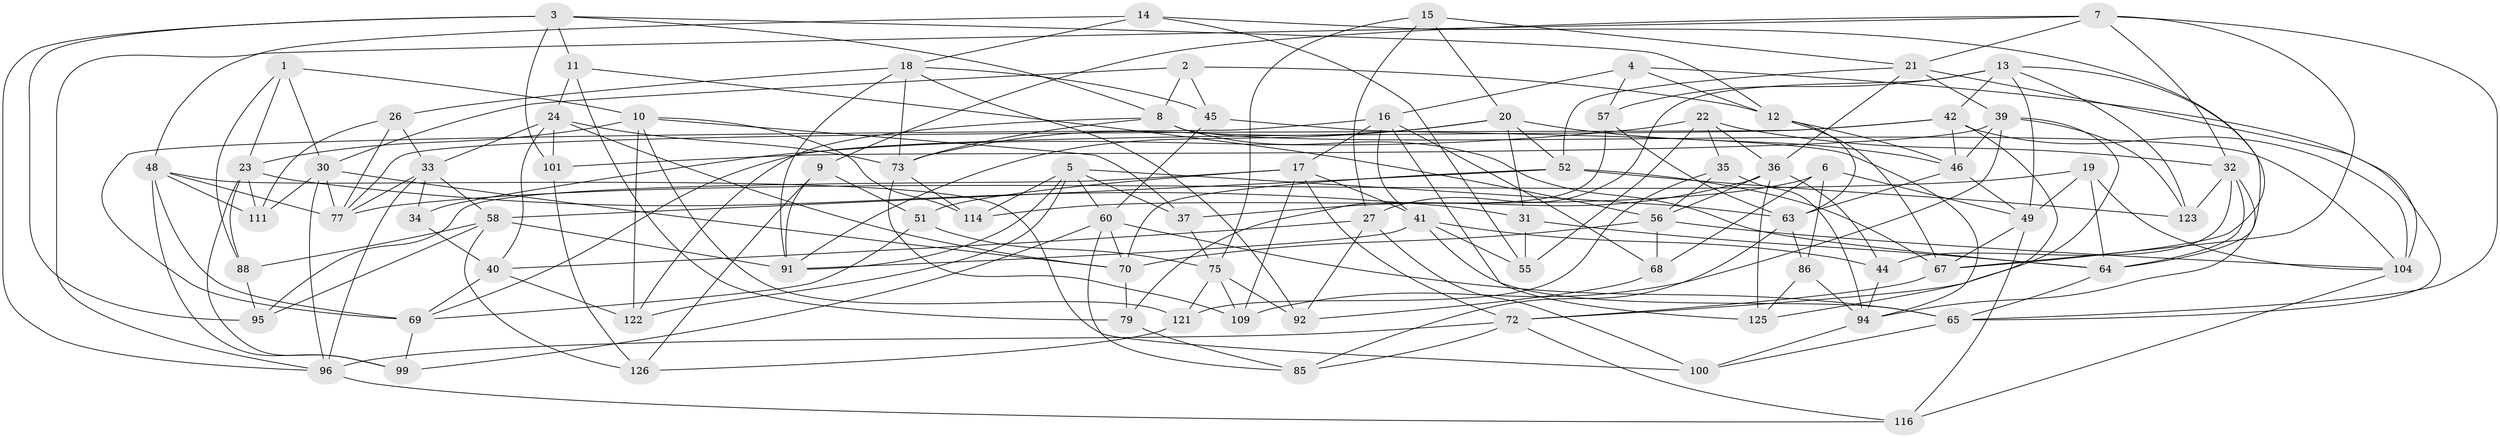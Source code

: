 // Generated by graph-tools (version 1.1) at 2025/52/02/27/25 19:52:35]
// undirected, 83 vertices, 209 edges
graph export_dot {
graph [start="1"]
  node [color=gray90,style=filled];
  1;
  2;
  3 [super="+107"];
  4;
  5 [super="+66"];
  6;
  7 [super="+29"];
  8 [super="+87"];
  9;
  10 [super="+59"];
  11;
  12 [super="+83"];
  13 [super="+112"];
  14;
  15;
  16 [super="+120"];
  17 [super="+118"];
  18 [super="+25"];
  19;
  20 [super="+28"];
  21 [super="+117"];
  22 [super="+50"];
  23 [super="+47"];
  24 [super="+38"];
  26;
  27 [super="+115"];
  30 [super="+81"];
  31;
  32 [super="+54"];
  33 [super="+90"];
  34;
  35;
  36 [super="+74"];
  37;
  39 [super="+43"];
  40 [super="+53"];
  41 [super="+89"];
  42 [super="+78"];
  44;
  45;
  46 [super="+82"];
  48 [super="+84"];
  49 [super="+110"];
  51;
  52 [super="+127"];
  55;
  56 [super="+61"];
  57;
  58 [super="+62"];
  60 [super="+71"];
  63 [super="+113"];
  64 [super="+102"];
  65 [super="+93"];
  67 [super="+76"];
  68;
  69 [super="+105"];
  70 [super="+98"];
  72 [super="+103"];
  73 [super="+124"];
  75 [super="+80"];
  77 [super="+119"];
  79;
  85;
  86;
  88;
  91 [super="+128"];
  92;
  94 [super="+97"];
  95;
  96 [super="+108"];
  99;
  100;
  101;
  104 [super="+106"];
  109;
  111;
  114;
  116;
  121;
  122;
  123;
  125;
  126;
  1 -- 23;
  1 -- 88;
  1 -- 10;
  1 -- 30;
  2 -- 30;
  2 -- 8;
  2 -- 45;
  2 -- 12;
  3 -- 96;
  3 -- 101;
  3 -- 11;
  3 -- 8;
  3 -- 95;
  3 -- 12;
  4 -- 57;
  4 -- 12;
  4 -- 16;
  4 -- 65;
  5 -- 122;
  5 -- 37;
  5 -- 114;
  5 -- 91;
  5 -- 60;
  5 -- 63;
  6 -- 114;
  6 -- 68;
  6 -- 86;
  6 -- 49;
  7 -- 65;
  7 -- 67;
  7 -- 32;
  7 -- 9;
  7 -- 21;
  7 -- 96;
  8 -- 104;
  8 -- 64;
  8 -- 73;
  8 -- 122;
  9 -- 51;
  9 -- 126;
  9 -- 91;
  10 -- 37;
  10 -- 122;
  10 -- 121;
  10 -- 114;
  10 -- 23;
  11 -- 24;
  11 -- 79;
  11 -- 56;
  12 -- 46;
  12 -- 67;
  12 -- 63;
  13 -- 49;
  13 -- 42;
  13 -- 64;
  13 -- 123;
  13 -- 57;
  13 -- 27;
  14 -- 67;
  14 -- 18;
  14 -- 55;
  14 -- 48;
  15 -- 21;
  15 -- 75;
  15 -- 20;
  15 -- 27;
  16 -- 125;
  16 -- 68;
  16 -- 69;
  16 -- 17;
  16 -- 41;
  17 -- 41;
  17 -- 72;
  17 -- 51;
  17 -- 109;
  17 -- 95;
  18 -- 26;
  18 -- 73;
  18 -- 92;
  18 -- 45;
  18 -- 91;
  19 -- 64;
  19 -- 77;
  19 -- 104;
  19 -- 49;
  20 -- 46;
  20 -- 31;
  20 -- 73;
  20 -- 91;
  20 -- 52;
  21 -- 39;
  21 -- 104;
  21 -- 52;
  21 -- 36;
  22 -- 36;
  22 -- 34 [weight=2];
  22 -- 35;
  22 -- 55;
  22 -- 32;
  23 -- 88;
  23 -- 31;
  23 -- 99;
  23 -- 111;
  24 -- 40;
  24 -- 73;
  24 -- 33;
  24 -- 101;
  24 -- 70;
  26 -- 111;
  26 -- 77;
  26 -- 33;
  27 -- 92;
  27 -- 40 [weight=2];
  27 -- 100;
  30 -- 96;
  30 -- 77;
  30 -- 111;
  30 -- 70;
  31 -- 55;
  31 -- 64;
  32 -- 94;
  32 -- 64;
  32 -- 123;
  32 -- 44;
  33 -- 34;
  33 -- 58;
  33 -- 77;
  33 -- 96;
  34 -- 40;
  35 -- 56;
  35 -- 121;
  35 -- 94;
  36 -- 37;
  36 -- 56;
  36 -- 125;
  36 -- 44;
  37 -- 75;
  39 -- 109;
  39 -- 101;
  39 -- 123;
  39 -- 46;
  39 -- 72;
  40 -- 122;
  40 -- 69;
  41 -- 55;
  41 -- 65;
  41 -- 91;
  41 -- 44;
  42 -- 125;
  42 -- 69;
  42 -- 104;
  42 -- 77;
  42 -- 46;
  44 -- 94;
  45 -- 94;
  45 -- 60;
  46 -- 49;
  46 -- 63;
  48 -- 100;
  48 -- 111;
  48 -- 99;
  48 -- 69;
  48 -- 77;
  49 -- 67;
  49 -- 116;
  51 -- 69;
  51 -- 75;
  52 -- 58;
  52 -- 70;
  52 -- 123;
  52 -- 67;
  56 -- 68;
  56 -- 70;
  56 -- 104;
  57 -- 79;
  57 -- 63;
  58 -- 126;
  58 -- 91;
  58 -- 88;
  58 -- 95;
  60 -- 65;
  60 -- 85;
  60 -- 99;
  60 -- 70;
  63 -- 85;
  63 -- 86;
  64 -- 65;
  65 -- 100;
  67 -- 72;
  68 -- 92;
  69 -- 99;
  70 -- 79;
  72 -- 116;
  72 -- 96;
  72 -- 85;
  73 -- 114;
  73 -- 109;
  75 -- 109;
  75 -- 92;
  75 -- 121;
  79 -- 85;
  86 -- 125;
  86 -- 94;
  88 -- 95;
  94 -- 100;
  96 -- 116;
  101 -- 126;
  104 -- 116;
  121 -- 126;
}
